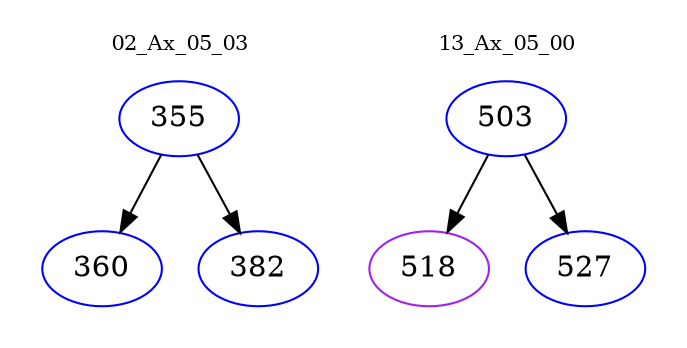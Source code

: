 digraph{
subgraph cluster_0 {
color = white
label = "02_Ax_05_03";
fontsize=10;
T0_355 [label="355", color="blue"]
T0_355 -> T0_360 [color="black"]
T0_360 [label="360", color="blue"]
T0_355 -> T0_382 [color="black"]
T0_382 [label="382", color="blue"]
}
subgraph cluster_1 {
color = white
label = "13_Ax_05_00";
fontsize=10;
T1_503 [label="503", color="blue"]
T1_503 -> T1_518 [color="black"]
T1_518 [label="518", color="purple"]
T1_503 -> T1_527 [color="black"]
T1_527 [label="527", color="blue"]
}
}
